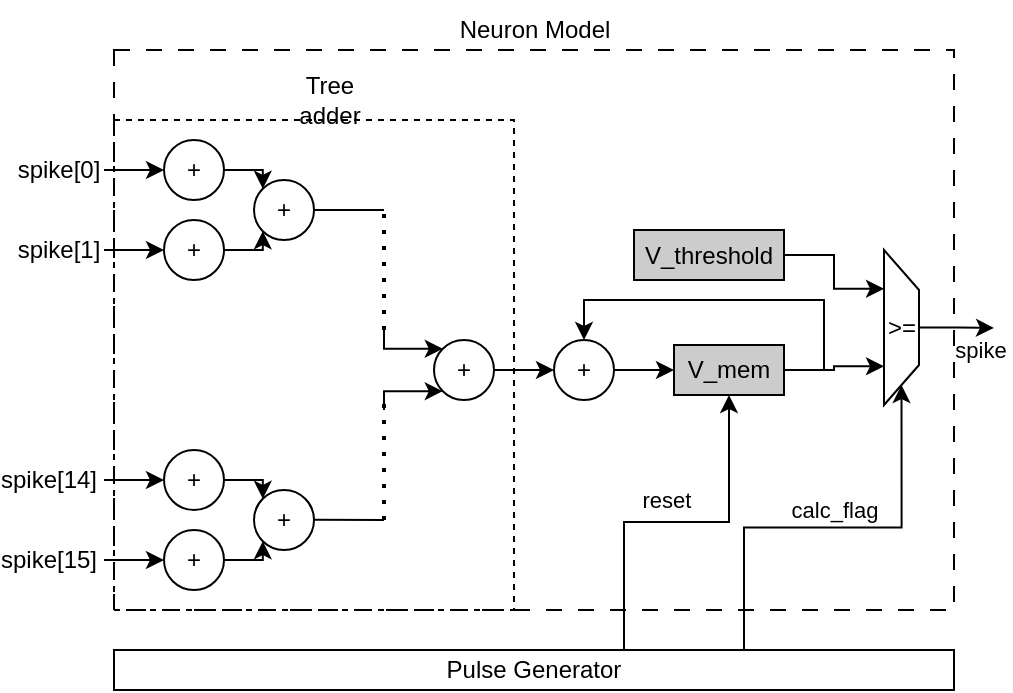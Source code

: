 <mxfile version="28.0.7">
  <diagram name="Page-1" id="0XKCgHkzJOEGEVieS6Cd">
    <mxGraphModel dx="815" dy="456" grid="1" gridSize="5" guides="1" tooltips="1" connect="1" arrows="1" fold="1" page="1" pageScale="1" pageWidth="850" pageHeight="1100" math="0" shadow="0">
      <root>
        <mxCell id="0" />
        <mxCell id="1" parent="0" />
        <mxCell id="itIOLJ1uPxd5ZDORzVZa-12" style="edgeStyle=orthogonalEdgeStyle;rounded=0;orthogonalLoop=1;jettySize=auto;html=1;exitX=1;exitY=0.5;exitDx=0;exitDy=0;entryX=0;entryY=0;entryDx=0;entryDy=0;" edge="1" parent="1" source="itIOLJ1uPxd5ZDORzVZa-1" target="itIOLJ1uPxd5ZDORzVZa-4">
          <mxGeometry relative="1" as="geometry" />
        </mxCell>
        <mxCell id="itIOLJ1uPxd5ZDORzVZa-1" value="+" style="ellipse;whiteSpace=wrap;html=1;aspect=fixed;" vertex="1" parent="1">
          <mxGeometry x="245" y="165" width="30" height="30" as="geometry" />
        </mxCell>
        <mxCell id="itIOLJ1uPxd5ZDORzVZa-13" style="edgeStyle=orthogonalEdgeStyle;rounded=0;orthogonalLoop=1;jettySize=auto;html=1;exitX=1;exitY=0.5;exitDx=0;exitDy=0;entryX=0;entryY=1;entryDx=0;entryDy=0;" edge="1" parent="1" source="itIOLJ1uPxd5ZDORzVZa-2" target="itIOLJ1uPxd5ZDORzVZa-4">
          <mxGeometry relative="1" as="geometry" />
        </mxCell>
        <mxCell id="itIOLJ1uPxd5ZDORzVZa-2" value="+" style="ellipse;whiteSpace=wrap;html=1;aspect=fixed;" vertex="1" parent="1">
          <mxGeometry x="245" y="205" width="30" height="30" as="geometry" />
        </mxCell>
        <mxCell id="itIOLJ1uPxd5ZDORzVZa-4" value="+" style="ellipse;whiteSpace=wrap;html=1;aspect=fixed;" vertex="1" parent="1">
          <mxGeometry x="290" y="185" width="30" height="30" as="geometry" />
        </mxCell>
        <mxCell id="itIOLJ1uPxd5ZDORzVZa-10" style="edgeStyle=orthogonalEdgeStyle;rounded=0;orthogonalLoop=1;jettySize=auto;html=1;exitX=1;exitY=0.5;exitDx=0;exitDy=0;entryX=0;entryY=0;entryDx=0;entryDy=0;" edge="1" parent="1" source="itIOLJ1uPxd5ZDORzVZa-5" target="itIOLJ1uPxd5ZDORzVZa-7">
          <mxGeometry relative="1" as="geometry" />
        </mxCell>
        <mxCell id="itIOLJ1uPxd5ZDORzVZa-5" value="+" style="ellipse;whiteSpace=wrap;html=1;aspect=fixed;" vertex="1" parent="1">
          <mxGeometry x="245" y="320" width="30" height="30" as="geometry" />
        </mxCell>
        <mxCell id="itIOLJ1uPxd5ZDORzVZa-11" style="edgeStyle=orthogonalEdgeStyle;rounded=0;orthogonalLoop=1;jettySize=auto;html=1;exitX=1;exitY=0.5;exitDx=0;exitDy=0;entryX=0;entryY=1;entryDx=0;entryDy=0;" edge="1" parent="1" source="itIOLJ1uPxd5ZDORzVZa-6" target="itIOLJ1uPxd5ZDORzVZa-7">
          <mxGeometry relative="1" as="geometry" />
        </mxCell>
        <mxCell id="itIOLJ1uPxd5ZDORzVZa-6" value="+" style="ellipse;whiteSpace=wrap;html=1;aspect=fixed;" vertex="1" parent="1">
          <mxGeometry x="245" y="360" width="30" height="30" as="geometry" />
        </mxCell>
        <mxCell id="itIOLJ1uPxd5ZDORzVZa-7" value="+" style="ellipse;whiteSpace=wrap;html=1;aspect=fixed;" vertex="1" parent="1">
          <mxGeometry x="290" y="340" width="30" height="30" as="geometry" />
        </mxCell>
        <mxCell id="itIOLJ1uPxd5ZDORzVZa-18" style="edgeStyle=orthogonalEdgeStyle;rounded=0;orthogonalLoop=1;jettySize=auto;html=1;exitX=0;exitY=1;exitDx=0;exitDy=0;endArrow=none;endFill=0;startArrow=classic;startFill=1;" edge="1" parent="1" source="itIOLJ1uPxd5ZDORzVZa-8">
          <mxGeometry relative="1" as="geometry">
            <mxPoint x="355" y="300" as="targetPoint" />
          </mxGeometry>
        </mxCell>
        <mxCell id="itIOLJ1uPxd5ZDORzVZa-19" style="edgeStyle=orthogonalEdgeStyle;rounded=0;orthogonalLoop=1;jettySize=auto;html=1;exitX=0;exitY=0;exitDx=0;exitDy=0;startArrow=classic;startFill=1;endArrow=none;endFill=0;" edge="1" parent="1" source="itIOLJ1uPxd5ZDORzVZa-8">
          <mxGeometry relative="1" as="geometry">
            <mxPoint x="355" y="260" as="targetPoint" />
          </mxGeometry>
        </mxCell>
        <mxCell id="itIOLJ1uPxd5ZDORzVZa-20" style="edgeStyle=orthogonalEdgeStyle;rounded=0;orthogonalLoop=1;jettySize=auto;html=1;exitX=1;exitY=0.5;exitDx=0;exitDy=0;" edge="1" parent="1" source="itIOLJ1uPxd5ZDORzVZa-8">
          <mxGeometry relative="1" as="geometry">
            <mxPoint x="440" y="280" as="targetPoint" />
          </mxGeometry>
        </mxCell>
        <mxCell id="itIOLJ1uPxd5ZDORzVZa-8" value="+" style="ellipse;whiteSpace=wrap;html=1;aspect=fixed;" vertex="1" parent="1">
          <mxGeometry x="380" y="265" width="30" height="30" as="geometry" />
        </mxCell>
        <mxCell id="itIOLJ1uPxd5ZDORzVZa-14" value="" style="endArrow=none;html=1;rounded=0;" edge="1" parent="1">
          <mxGeometry width="50" height="50" relative="1" as="geometry">
            <mxPoint x="320" y="200" as="sourcePoint" />
            <mxPoint x="355" y="200" as="targetPoint" />
          </mxGeometry>
        </mxCell>
        <mxCell id="itIOLJ1uPxd5ZDORzVZa-15" value="" style="endArrow=none;dashed=1;html=1;dashPattern=1 3;strokeWidth=2;rounded=0;" edge="1" parent="1">
          <mxGeometry width="50" height="50" relative="1" as="geometry">
            <mxPoint x="355" y="260" as="sourcePoint" />
            <mxPoint x="355" y="200" as="targetPoint" />
          </mxGeometry>
        </mxCell>
        <mxCell id="itIOLJ1uPxd5ZDORzVZa-16" value="" style="endArrow=none;dashed=1;html=1;dashPattern=1 3;strokeWidth=2;rounded=0;" edge="1" parent="1">
          <mxGeometry width="50" height="50" relative="1" as="geometry">
            <mxPoint x="355" y="355" as="sourcePoint" />
            <mxPoint x="355" y="295" as="targetPoint" />
          </mxGeometry>
        </mxCell>
        <mxCell id="itIOLJ1uPxd5ZDORzVZa-17" value="" style="endArrow=none;html=1;rounded=0;" edge="1" parent="1">
          <mxGeometry width="50" height="50" relative="1" as="geometry">
            <mxPoint x="320" y="354.83" as="sourcePoint" />
            <mxPoint x="355" y="355" as="targetPoint" />
          </mxGeometry>
        </mxCell>
        <mxCell id="itIOLJ1uPxd5ZDORzVZa-25" style="edgeStyle=orthogonalEdgeStyle;rounded=0;orthogonalLoop=1;jettySize=auto;html=1;exitX=1;exitY=0.5;exitDx=0;exitDy=0;entryX=0.5;entryY=0;entryDx=0;entryDy=0;" edge="1" parent="1" source="itIOLJ1uPxd5ZDORzVZa-22" target="itIOLJ1uPxd5ZDORzVZa-23">
          <mxGeometry relative="1" as="geometry">
            <Array as="points">
              <mxPoint x="575" y="280" />
              <mxPoint x="575" y="245" />
              <mxPoint x="455" y="245" />
            </Array>
          </mxGeometry>
        </mxCell>
        <mxCell id="itIOLJ1uPxd5ZDORzVZa-43" style="edgeStyle=orthogonalEdgeStyle;rounded=0;orthogonalLoop=1;jettySize=auto;html=1;exitX=1;exitY=0.5;exitDx=0;exitDy=0;entryX=0.75;entryY=1;entryDx=0;entryDy=0;" edge="1" parent="1" source="itIOLJ1uPxd5ZDORzVZa-22" target="itIOLJ1uPxd5ZDORzVZa-36">
          <mxGeometry relative="1" as="geometry" />
        </mxCell>
        <mxCell id="itIOLJ1uPxd5ZDORzVZa-22" value="V_mem" style="rounded=0;whiteSpace=wrap;html=1;fillColor=#CCCCCC;" vertex="1" parent="1">
          <mxGeometry x="500" y="267.5" width="55" height="25" as="geometry" />
        </mxCell>
        <mxCell id="itIOLJ1uPxd5ZDORzVZa-24" style="edgeStyle=orthogonalEdgeStyle;rounded=0;orthogonalLoop=1;jettySize=auto;html=1;exitX=1;exitY=0.5;exitDx=0;exitDy=0;entryX=0;entryY=0.5;entryDx=0;entryDy=0;" edge="1" parent="1" source="itIOLJ1uPxd5ZDORzVZa-23" target="itIOLJ1uPxd5ZDORzVZa-22">
          <mxGeometry relative="1" as="geometry" />
        </mxCell>
        <mxCell id="itIOLJ1uPxd5ZDORzVZa-23" value="+" style="ellipse;whiteSpace=wrap;html=1;aspect=fixed;" vertex="1" parent="1">
          <mxGeometry x="440" y="265" width="30" height="30" as="geometry" />
        </mxCell>
        <mxCell id="itIOLJ1uPxd5ZDORzVZa-26" value="" style="rounded=0;whiteSpace=wrap;html=1;fillColor=none;dashed=1;" vertex="1" parent="1">
          <mxGeometry x="220" y="155" width="200" height="245" as="geometry" />
        </mxCell>
        <mxCell id="itIOLJ1uPxd5ZDORzVZa-27" value="Tree adder" style="text;html=1;align=center;verticalAlign=middle;whiteSpace=wrap;rounded=0;" vertex="1" parent="1">
          <mxGeometry x="297.5" y="130" width="60" height="30" as="geometry" />
        </mxCell>
        <mxCell id="itIOLJ1uPxd5ZDORzVZa-28" value="" style="endArrow=classic;html=1;rounded=0;" edge="1" parent="1">
          <mxGeometry width="50" height="50" relative="1" as="geometry">
            <mxPoint x="215" y="180" as="sourcePoint" />
            <mxPoint x="245" y="180" as="targetPoint" />
          </mxGeometry>
        </mxCell>
        <mxCell id="itIOLJ1uPxd5ZDORzVZa-29" value="spike[0]" style="text;html=1;align=center;verticalAlign=middle;whiteSpace=wrap;rounded=0;" vertex="1" parent="1">
          <mxGeometry x="170" y="173.75" width="45" height="12.5" as="geometry" />
        </mxCell>
        <mxCell id="itIOLJ1uPxd5ZDORzVZa-30" value="" style="endArrow=classic;html=1;rounded=0;" edge="1" parent="1">
          <mxGeometry width="50" height="50" relative="1" as="geometry">
            <mxPoint x="215" y="220" as="sourcePoint" />
            <mxPoint x="245" y="220" as="targetPoint" />
          </mxGeometry>
        </mxCell>
        <mxCell id="itIOLJ1uPxd5ZDORzVZa-32" value="" style="endArrow=classic;html=1;rounded=0;" edge="1" parent="1">
          <mxGeometry width="50" height="50" relative="1" as="geometry">
            <mxPoint x="215" y="335" as="sourcePoint" />
            <mxPoint x="245" y="335" as="targetPoint" />
          </mxGeometry>
        </mxCell>
        <mxCell id="itIOLJ1uPxd5ZDORzVZa-34" value="" style="endArrow=classic;html=1;rounded=0;" edge="1" parent="1">
          <mxGeometry width="50" height="50" relative="1" as="geometry">
            <mxPoint x="215" y="375" as="sourcePoint" />
            <mxPoint x="245" y="375" as="targetPoint" />
          </mxGeometry>
        </mxCell>
        <mxCell id="itIOLJ1uPxd5ZDORzVZa-46" style="edgeStyle=orthogonalEdgeStyle;rounded=0;orthogonalLoop=1;jettySize=auto;html=1;" edge="1" parent="1" source="itIOLJ1uPxd5ZDORzVZa-36">
          <mxGeometry relative="1" as="geometry">
            <mxPoint x="660" y="259" as="targetPoint" />
          </mxGeometry>
        </mxCell>
        <mxCell id="itIOLJ1uPxd5ZDORzVZa-47" value="spike" style="edgeLabel;html=1;align=center;verticalAlign=middle;resizable=0;points=[];" vertex="1" connectable="0" parent="itIOLJ1uPxd5ZDORzVZa-46">
          <mxGeometry x="0.732" y="3" relative="1" as="geometry">
            <mxPoint x="-2" y="14" as="offset" />
          </mxGeometry>
        </mxCell>
        <mxCell id="itIOLJ1uPxd5ZDORzVZa-36" value="" style="shape=trapezoid;perimeter=trapezoidPerimeter;whiteSpace=wrap;html=1;fixedSize=1;rotation=90;" vertex="1" parent="1">
          <mxGeometry x="575" y="250" width="77.5" height="17.5" as="geometry" />
        </mxCell>
        <mxCell id="itIOLJ1uPxd5ZDORzVZa-37" value="&amp;gt;=" style="text;html=1;align=center;verticalAlign=middle;whiteSpace=wrap;rounded=0;" vertex="1" parent="1">
          <mxGeometry x="605" y="252.5" width="17.5" height="12.5" as="geometry" />
        </mxCell>
        <mxCell id="itIOLJ1uPxd5ZDORzVZa-45" style="edgeStyle=orthogonalEdgeStyle;rounded=0;orthogonalLoop=1;jettySize=auto;html=1;exitX=1;exitY=0.5;exitDx=0;exitDy=0;entryX=0.25;entryY=1;entryDx=0;entryDy=0;" edge="1" parent="1" source="itIOLJ1uPxd5ZDORzVZa-44" target="itIOLJ1uPxd5ZDORzVZa-36">
          <mxGeometry relative="1" as="geometry" />
        </mxCell>
        <mxCell id="itIOLJ1uPxd5ZDORzVZa-44" value="V_threshold" style="rounded=0;whiteSpace=wrap;html=1;fillColor=#CCCCCC;" vertex="1" parent="1">
          <mxGeometry x="480" y="210" width="75" height="25" as="geometry" />
        </mxCell>
        <mxCell id="itIOLJ1uPxd5ZDORzVZa-48" value="spike[1]" style="text;html=1;align=center;verticalAlign=middle;whiteSpace=wrap;rounded=0;" vertex="1" parent="1">
          <mxGeometry x="170" y="213.75" width="45" height="12.5" as="geometry" />
        </mxCell>
        <mxCell id="itIOLJ1uPxd5ZDORzVZa-49" value="spike[14]" style="text;html=1;align=center;verticalAlign=middle;whiteSpace=wrap;rounded=0;" vertex="1" parent="1">
          <mxGeometry x="165" y="328.75" width="45" height="12.5" as="geometry" />
        </mxCell>
        <mxCell id="itIOLJ1uPxd5ZDORzVZa-50" value="spike[15]" style="text;html=1;align=center;verticalAlign=middle;whiteSpace=wrap;rounded=0;" vertex="1" parent="1">
          <mxGeometry x="165" y="368.75" width="45" height="12.5" as="geometry" />
        </mxCell>
        <mxCell id="itIOLJ1uPxd5ZDORzVZa-52" style="edgeStyle=orthogonalEdgeStyle;rounded=0;orthogonalLoop=1;jettySize=auto;html=1;exitX=0.75;exitY=0;exitDx=0;exitDy=0;entryX=1;entryY=0.5;entryDx=0;entryDy=0;" edge="1" parent="1" source="itIOLJ1uPxd5ZDORzVZa-51" target="itIOLJ1uPxd5ZDORzVZa-36">
          <mxGeometry relative="1" as="geometry" />
        </mxCell>
        <mxCell id="itIOLJ1uPxd5ZDORzVZa-53" value="calc_flag" style="edgeLabel;html=1;align=center;verticalAlign=middle;resizable=0;points=[];" vertex="1" connectable="0" parent="itIOLJ1uPxd5ZDORzVZa-52">
          <mxGeometry x="0.487" y="-3" relative="1" as="geometry">
            <mxPoint x="-37" y="8" as="offset" />
          </mxGeometry>
        </mxCell>
        <mxCell id="itIOLJ1uPxd5ZDORzVZa-54" style="edgeStyle=orthogonalEdgeStyle;rounded=0;orthogonalLoop=1;jettySize=auto;html=1;exitX=0.5;exitY=0;exitDx=0;exitDy=0;entryX=0.5;entryY=1;entryDx=0;entryDy=0;" edge="1" parent="1" source="itIOLJ1uPxd5ZDORzVZa-51" target="itIOLJ1uPxd5ZDORzVZa-22">
          <mxGeometry relative="1" as="geometry">
            <Array as="points">
              <mxPoint x="475" y="420" />
              <mxPoint x="475" y="356" />
              <mxPoint x="528" y="356" />
            </Array>
          </mxGeometry>
        </mxCell>
        <mxCell id="itIOLJ1uPxd5ZDORzVZa-55" value="reset" style="edgeLabel;html=1;align=center;verticalAlign=middle;resizable=0;points=[];" vertex="1" connectable="0" parent="itIOLJ1uPxd5ZDORzVZa-54">
          <mxGeometry x="0.159" y="1" relative="1" as="geometry">
            <mxPoint x="-1" y="-10" as="offset" />
          </mxGeometry>
        </mxCell>
        <mxCell id="itIOLJ1uPxd5ZDORzVZa-51" value="Pulse Generator" style="rounded=0;whiteSpace=wrap;html=1;" vertex="1" parent="1">
          <mxGeometry x="220" y="420" width="420" height="20" as="geometry" />
        </mxCell>
        <mxCell id="itIOLJ1uPxd5ZDORzVZa-56" value="" style="rounded=0;whiteSpace=wrap;html=1;fillColor=none;dashed=1;dashPattern=8 8;" vertex="1" parent="1">
          <mxGeometry x="220" y="120" width="420" height="280" as="geometry" />
        </mxCell>
        <mxCell id="itIOLJ1uPxd5ZDORzVZa-57" value="Neuron Model" style="text;html=1;align=center;verticalAlign=middle;whiteSpace=wrap;rounded=0;" vertex="1" parent="1">
          <mxGeometry x="382.5" y="95" width="95" height="30" as="geometry" />
        </mxCell>
      </root>
    </mxGraphModel>
  </diagram>
</mxfile>
